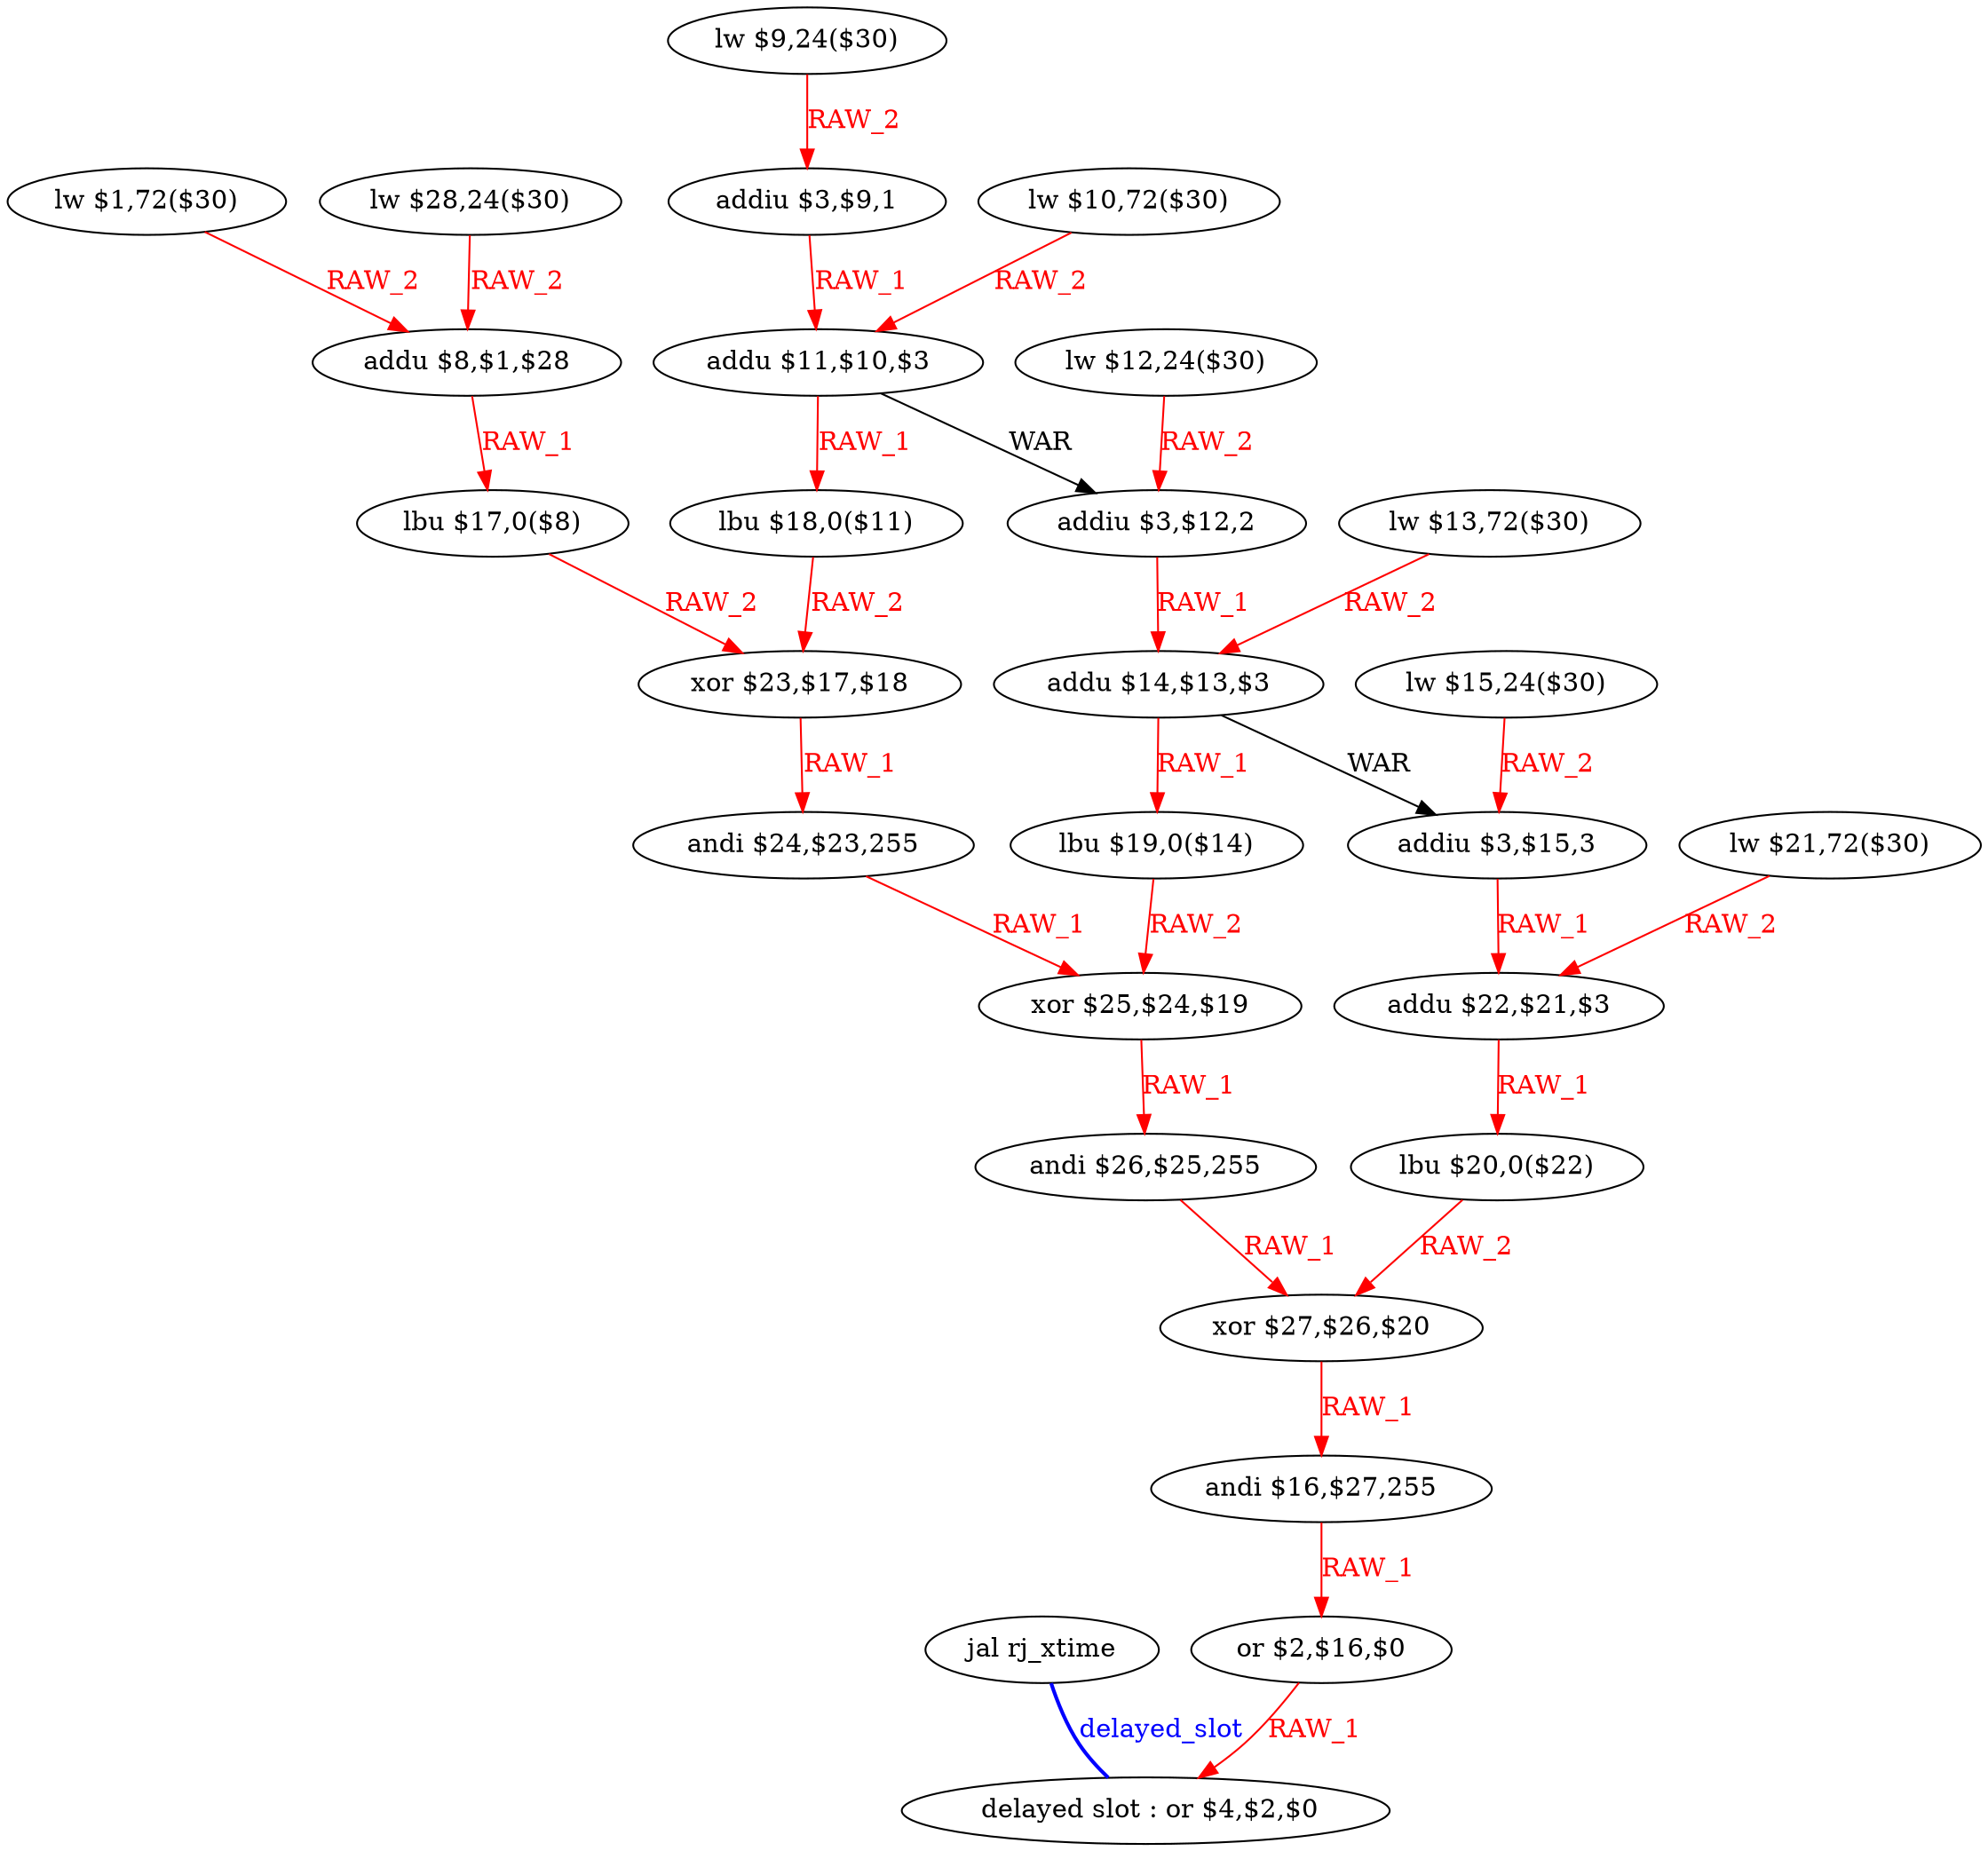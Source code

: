 digraph G1 {
node [shape = ellipse];
i27 [label = " delayed slot : or $4,$2,$0"] ;
i26 ->  i27 [style = bold, dir= none, fontcolor = blue, color = blue, label= "delayed_slot"];
i26 [label = "jal rj_xtime"] ;
i0 [label = "lw $1,72($30)"] ;
i0 ->  i2 [color = red, fontcolor = red, label= "RAW_2"];
i2 [label = "addu $8,$1,$28"] ;
i2 ->  i3 [color = red, fontcolor = red, label= "RAW_1"];
i3 [label = "lbu $17,0($8)"] ;
i3 ->  i19 [color = red, fontcolor = red, label= "RAW_2"];
i19 [label = "xor $23,$17,$18"] ;
i19 ->  i20 [color = red, fontcolor = red, label= "RAW_1"];
i20 [label = "andi $24,$23,255"] ;
i20 ->  i21 [color = red, fontcolor = red, label= "RAW_1"];
i21 [label = "xor $25,$24,$19"] ;
i21 ->  i22 [color = red, fontcolor = red, label= "RAW_1"];
i22 [label = "andi $26,$25,255"] ;
i22 ->  i23 [color = red, fontcolor = red, label= "RAW_1"];
i23 [label = "xor $27,$26,$20"] ;
i23 ->  i24 [color = red, fontcolor = red, label= "RAW_1"];
i24 [label = "andi $16,$27,255"] ;
i24 ->  i25 [color = red, fontcolor = red, label= "RAW_1"];
i25 [label = "or $2,$16,$0"] ;
i25 ->  i27 [color = red, fontcolor = red, label= "RAW_1"];
i1 [label = "lw $28,24($30)"] ;
i1 ->  i2 [color = red, fontcolor = red, label= "RAW_2"];
i4 [label = "lw $9,24($30)"] ;
i4 ->  i5 [color = red, fontcolor = red, label= "RAW_2"];
i5 [label = "addiu $3,$9,1"] ;
i5 ->  i7 [color = red, fontcolor = red, label= "RAW_1"];
i7 [label = "addu $11,$10,$3"] ;
i7 ->  i10 [label= "WAR"];
i7 ->  i8 [color = red, fontcolor = red, label= "RAW_1"];
i10 [label = "addiu $3,$12,2"] ;
i10 ->  i12 [color = red, fontcolor = red, label= "RAW_1"];
i12 [label = "addu $14,$13,$3"] ;
i12 ->  i15 [label= "WAR"];
i12 ->  i13 [color = red, fontcolor = red, label= "RAW_1"];
i15 [label = "addiu $3,$15,3"] ;
i15 ->  i17 [color = red, fontcolor = red, label= "RAW_1"];
i17 [label = "addu $22,$21,$3"] ;
i17 ->  i18 [color = red, fontcolor = red, label= "RAW_1"];
i18 [label = "lbu $20,0($22)"] ;
i18 ->  i23 [color = red, fontcolor = red, label= "RAW_2"];
i13 [label = "lbu $19,0($14)"] ;
i13 ->  i21 [color = red, fontcolor = red, label= "RAW_2"];
i8 [label = "lbu $18,0($11)"] ;
i8 ->  i19 [color = red, fontcolor = red, label= "RAW_2"];
i6 [label = "lw $10,72($30)"] ;
i6 ->  i7 [color = red, fontcolor = red, label= "RAW_2"];
i9 [label = "lw $12,24($30)"] ;
i9 ->  i10 [color = red, fontcolor = red, label= "RAW_2"];
i11 [label = "lw $13,72($30)"] ;
i11 ->  i12 [color = red, fontcolor = red, label= "RAW_2"];
i14 [label = "lw $15,24($30)"] ;
i14 ->  i15 [color = red, fontcolor = red, label= "RAW_2"];
i16 [label = "lw $21,72($30)"] ;
i16 ->  i17 [color = red, fontcolor = red, label= "RAW_2"];
}
